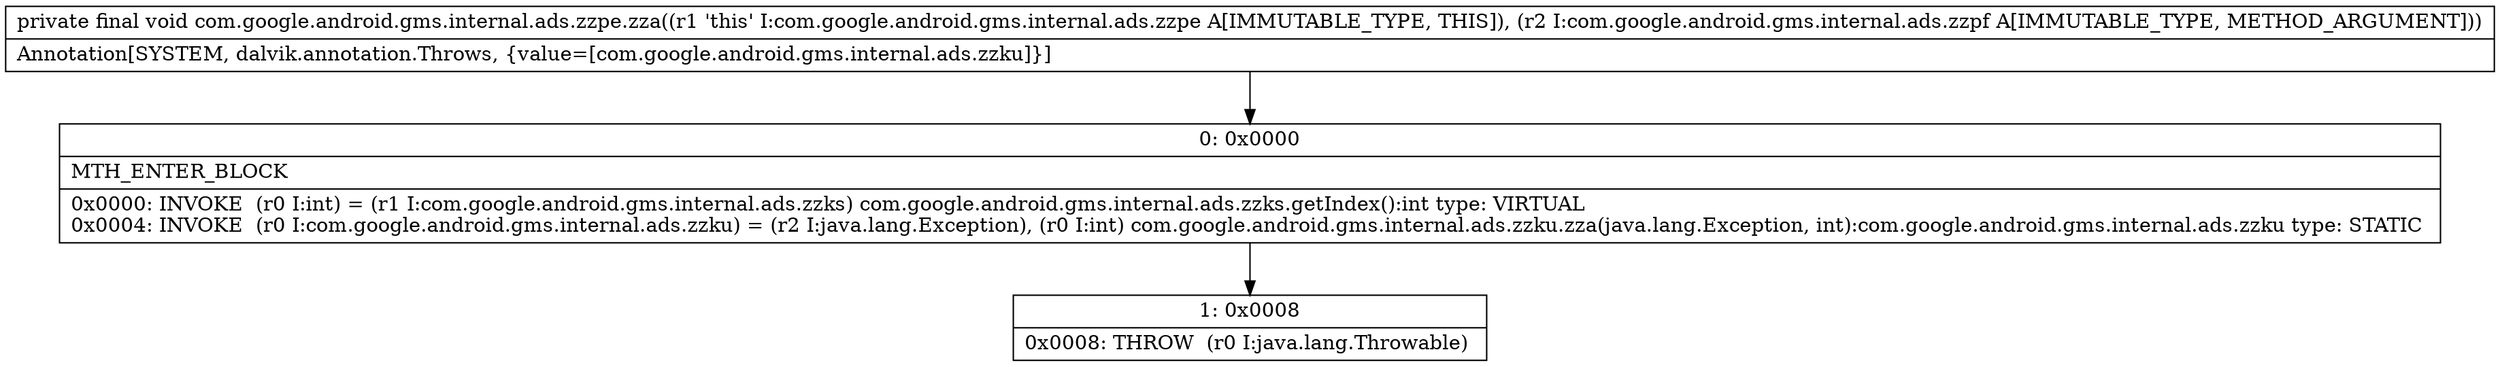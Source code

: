 digraph "CFG forcom.google.android.gms.internal.ads.zzpe.zza(Lcom\/google\/android\/gms\/internal\/ads\/zzpf;)V" {
Node_0 [shape=record,label="{0\:\ 0x0000|MTH_ENTER_BLOCK\l|0x0000: INVOKE  (r0 I:int) = (r1 I:com.google.android.gms.internal.ads.zzks) com.google.android.gms.internal.ads.zzks.getIndex():int type: VIRTUAL \l0x0004: INVOKE  (r0 I:com.google.android.gms.internal.ads.zzku) = (r2 I:java.lang.Exception), (r0 I:int) com.google.android.gms.internal.ads.zzku.zza(java.lang.Exception, int):com.google.android.gms.internal.ads.zzku type: STATIC \l}"];
Node_1 [shape=record,label="{1\:\ 0x0008|0x0008: THROW  (r0 I:java.lang.Throwable) \l}"];
MethodNode[shape=record,label="{private final void com.google.android.gms.internal.ads.zzpe.zza((r1 'this' I:com.google.android.gms.internal.ads.zzpe A[IMMUTABLE_TYPE, THIS]), (r2 I:com.google.android.gms.internal.ads.zzpf A[IMMUTABLE_TYPE, METHOD_ARGUMENT]))  | Annotation[SYSTEM, dalvik.annotation.Throws, \{value=[com.google.android.gms.internal.ads.zzku]\}]\l}"];
MethodNode -> Node_0;
Node_0 -> Node_1;
}

